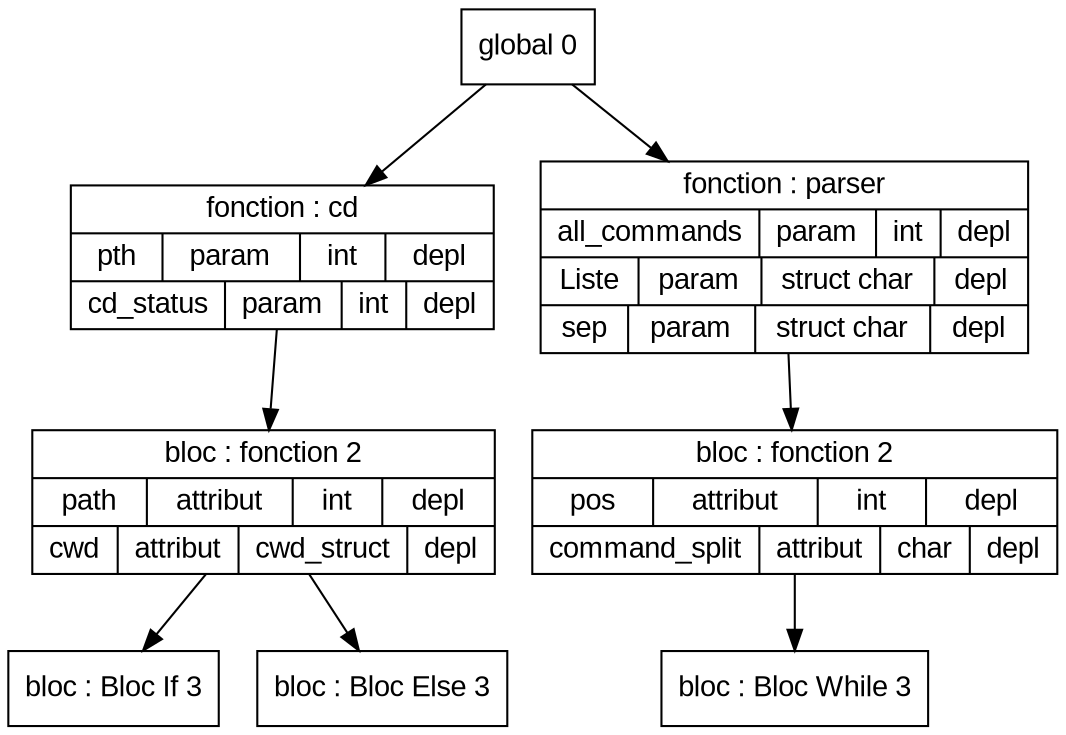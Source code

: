 digraph "tds"{

	node [fontname="Arial"];

	N3 [shape=record label="{ bloc : Bloc If  3
	}"];

	N4 [shape=record label="{ bloc : Bloc Else  3
	}"];

	N2 [shape=record label="{ bloc : fonction  2
	| { path | attribut | int | depl }
	| { cwd | attribut | cwd_struct | depl }
	}"];

	N1 [shape=record label="{ fonction : cd
	| { pth | param | int | depl }
	| { cd_status | param | int | depl }
	}"];

	N7 [shape=record label="{ bloc : Bloc While  3
	}"];

	N6 [shape=record label="{ bloc : fonction  2
	| { pos | attribut | int | depl }
	| { command_split | attribut | char | depl }
	}"];

	N5 [shape=record label="{ fonction : parser
	| { all_commands | param | int | depl }
	| { Liste | param | struct char | depl }
	| { sep | param | struct char | depl }
	}"];

	N0 [shape=record label="{ global 0
	}"];


	N0 -> N1; 
	N1 -> N2; 
	N2 -> N3; 
	N2 -> N4; 
	N0 -> N5; 
	N5 -> N6; 
	N6 -> N7; 
}
